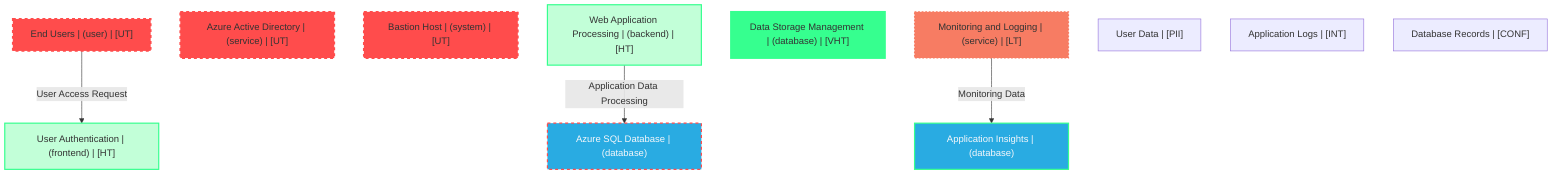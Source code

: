 graph TB
  node_01F8Z2E6GJH3F3D6B3F3D3F3D13["End Users | (user) | [UT]"]:::untrusted
  node_01F8Z2E6GJH3F3D6B3F3D3F3D14["Azure Active Directory | (service) | [UT]"]:::untrusted
  node_01F8Z2E6GJH3F3D6B3F3D3F3D15["Bastion Host | (system) | [UT]"]:::untrusted
  node_01F8Z2E6GJH3F3D6B3F3D3F3D7["User Authentication | (frontend) | [HT]"]:::highTrust
  node_01F8Z2E6GJH3F3D6B3F3D3F3D8["Web Application Processing | (backend) | [HT]"]:::highTrust
  node_01F8Z2E6GJH3F3D6B3F3D3F3D9["Data Storage Management | (database) | [VHT]"]:::veryHighTrust
  node_01F8Z2E6GJH3F3D6B3F3D3F3D10["Monitoring and Logging | (service) | [LT]"]:::lowTrust
  node_01F8Z2E6GJH3F3D6B3F3D3F3D11["Azure SQL Database | (database)"]:::dataStore
  node_01F8Z2E6GJH3F3D6B3F3D3F3D12["Application Insights | (database)"]:::dataStore
  node_01F8Z2E6GJH3F3D6B3F3D3F3D4["User Data | [PII]"]:::dataAsset,pii
  node_01F8Z2E6GJH3F3D6B3F3D3F3D5["Application Logs | [INT]"]:::dataAsset,internal
  node_01F8Z2E6GJH3F3D6B3F3D3F3D6["Database Records | [CONF]"]:::dataAsset,confidential

  node_01F8Z2E6GJH3F3D6B3F3D3F3D13 -->|User Access Request| node_01F8Z2E6GJH3F3D6B3F3D3F3D7:::encryptedFlow
  node_01F8Z2E6GJH3F3D6B3F3D3F3D8 -->|Application Data Processing| node_01F8Z2E6GJH3F3D6B3F3D3F3D11:::unencryptedFlow
  node_01F8Z2E6GJH3F3D6B3F3D3F3D10 -->|Monitoring Data| node_01F8Z2E6GJH3F3D6B3F3D3F3D12:::encryptedFlow

  classDef externalEntity fill:#FF4C4C,stroke:#FF4C4C,stroke-width:2px,color:#F5F7FA
  classDef process fill:#36FF8F,stroke:#36FF8F,stroke-width:2px,color:#0B0D17
  classDef dataStore fill:#29ABE2,stroke:#29ABE2,stroke-width:2px,color:#F5F7FA
  classDef dataAsset fill:#A259FF,stroke:#c3a4ff,stroke-width:2px,color:#F5F7FA
  classDef untrusted fill:#FF4C4C,stroke:#FF4C4C,stroke-width:3px,stroke-dasharray:5 5
  classDef lowTrust fill:#f77c63,stroke:#f77c63,stroke-width:2px,stroke-dasharray:3 3
  classDef mediumTrust fill:#FFD300,stroke:#FFD300,stroke-width:2px
  classDef highTrust fill:#C2FFD8,stroke:#36FF8F,stroke-width:2px
  classDef veryHighTrust fill:#36FF8F,stroke:#36FF8F,stroke-width:3px
  classDef public fill:#C2FFD8,stroke:#36FF8F,stroke-width:1px
  classDef internal fill:#FFF2B3,stroke:#FFD300,stroke-width:1px
  classDef confidential fill:#FFB3B3,stroke:#FF4C4C,stroke-width:2px
  classDef restricted fill:#FF4C4C,stroke:#FF4C4C,stroke-width:3px
  classDef pii fill:#ffa1ad,stroke:#A259FF,stroke-width:2px
  classDef pci fill:#FF4C4C,stroke:#FF4C4C,stroke-width:3px
  classDef phi fill:#ffa1ad,stroke:#A259FF,stroke-width:3px
  classDef encryptedFlow stroke:#36FF8F,stroke-width:2px
  classDef unencryptedFlow stroke:#FF4C4C,stroke-width:2px,stroke-dasharray:5 5
  classDef authenticatedFlow stroke:#29ABE2,stroke-width:2px
  classDef trustBoundary fill:transparent,stroke:#2E3440,stroke-width:3px,stroke-dasharray:10 5